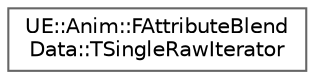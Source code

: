 digraph "Graphical Class Hierarchy"
{
 // INTERACTIVE_SVG=YES
 // LATEX_PDF_SIZE
  bgcolor="transparent";
  edge [fontname=Helvetica,fontsize=10,labelfontname=Helvetica,labelfontsize=10];
  node [fontname=Helvetica,fontsize=10,shape=box,height=0.2,width=0.4];
  rankdir="LR";
  Node0 [id="Node000000",label="UE::Anim::FAttributeBlend\lData::TSingleRawIterator",height=0.2,width=0.4,color="grey40", fillcolor="white", style="filled",URL="$d5/d18/structUE_1_1Anim_1_1FAttributeBlendData_1_1TSingleRawIterator.html",tooltip=" "];
}
